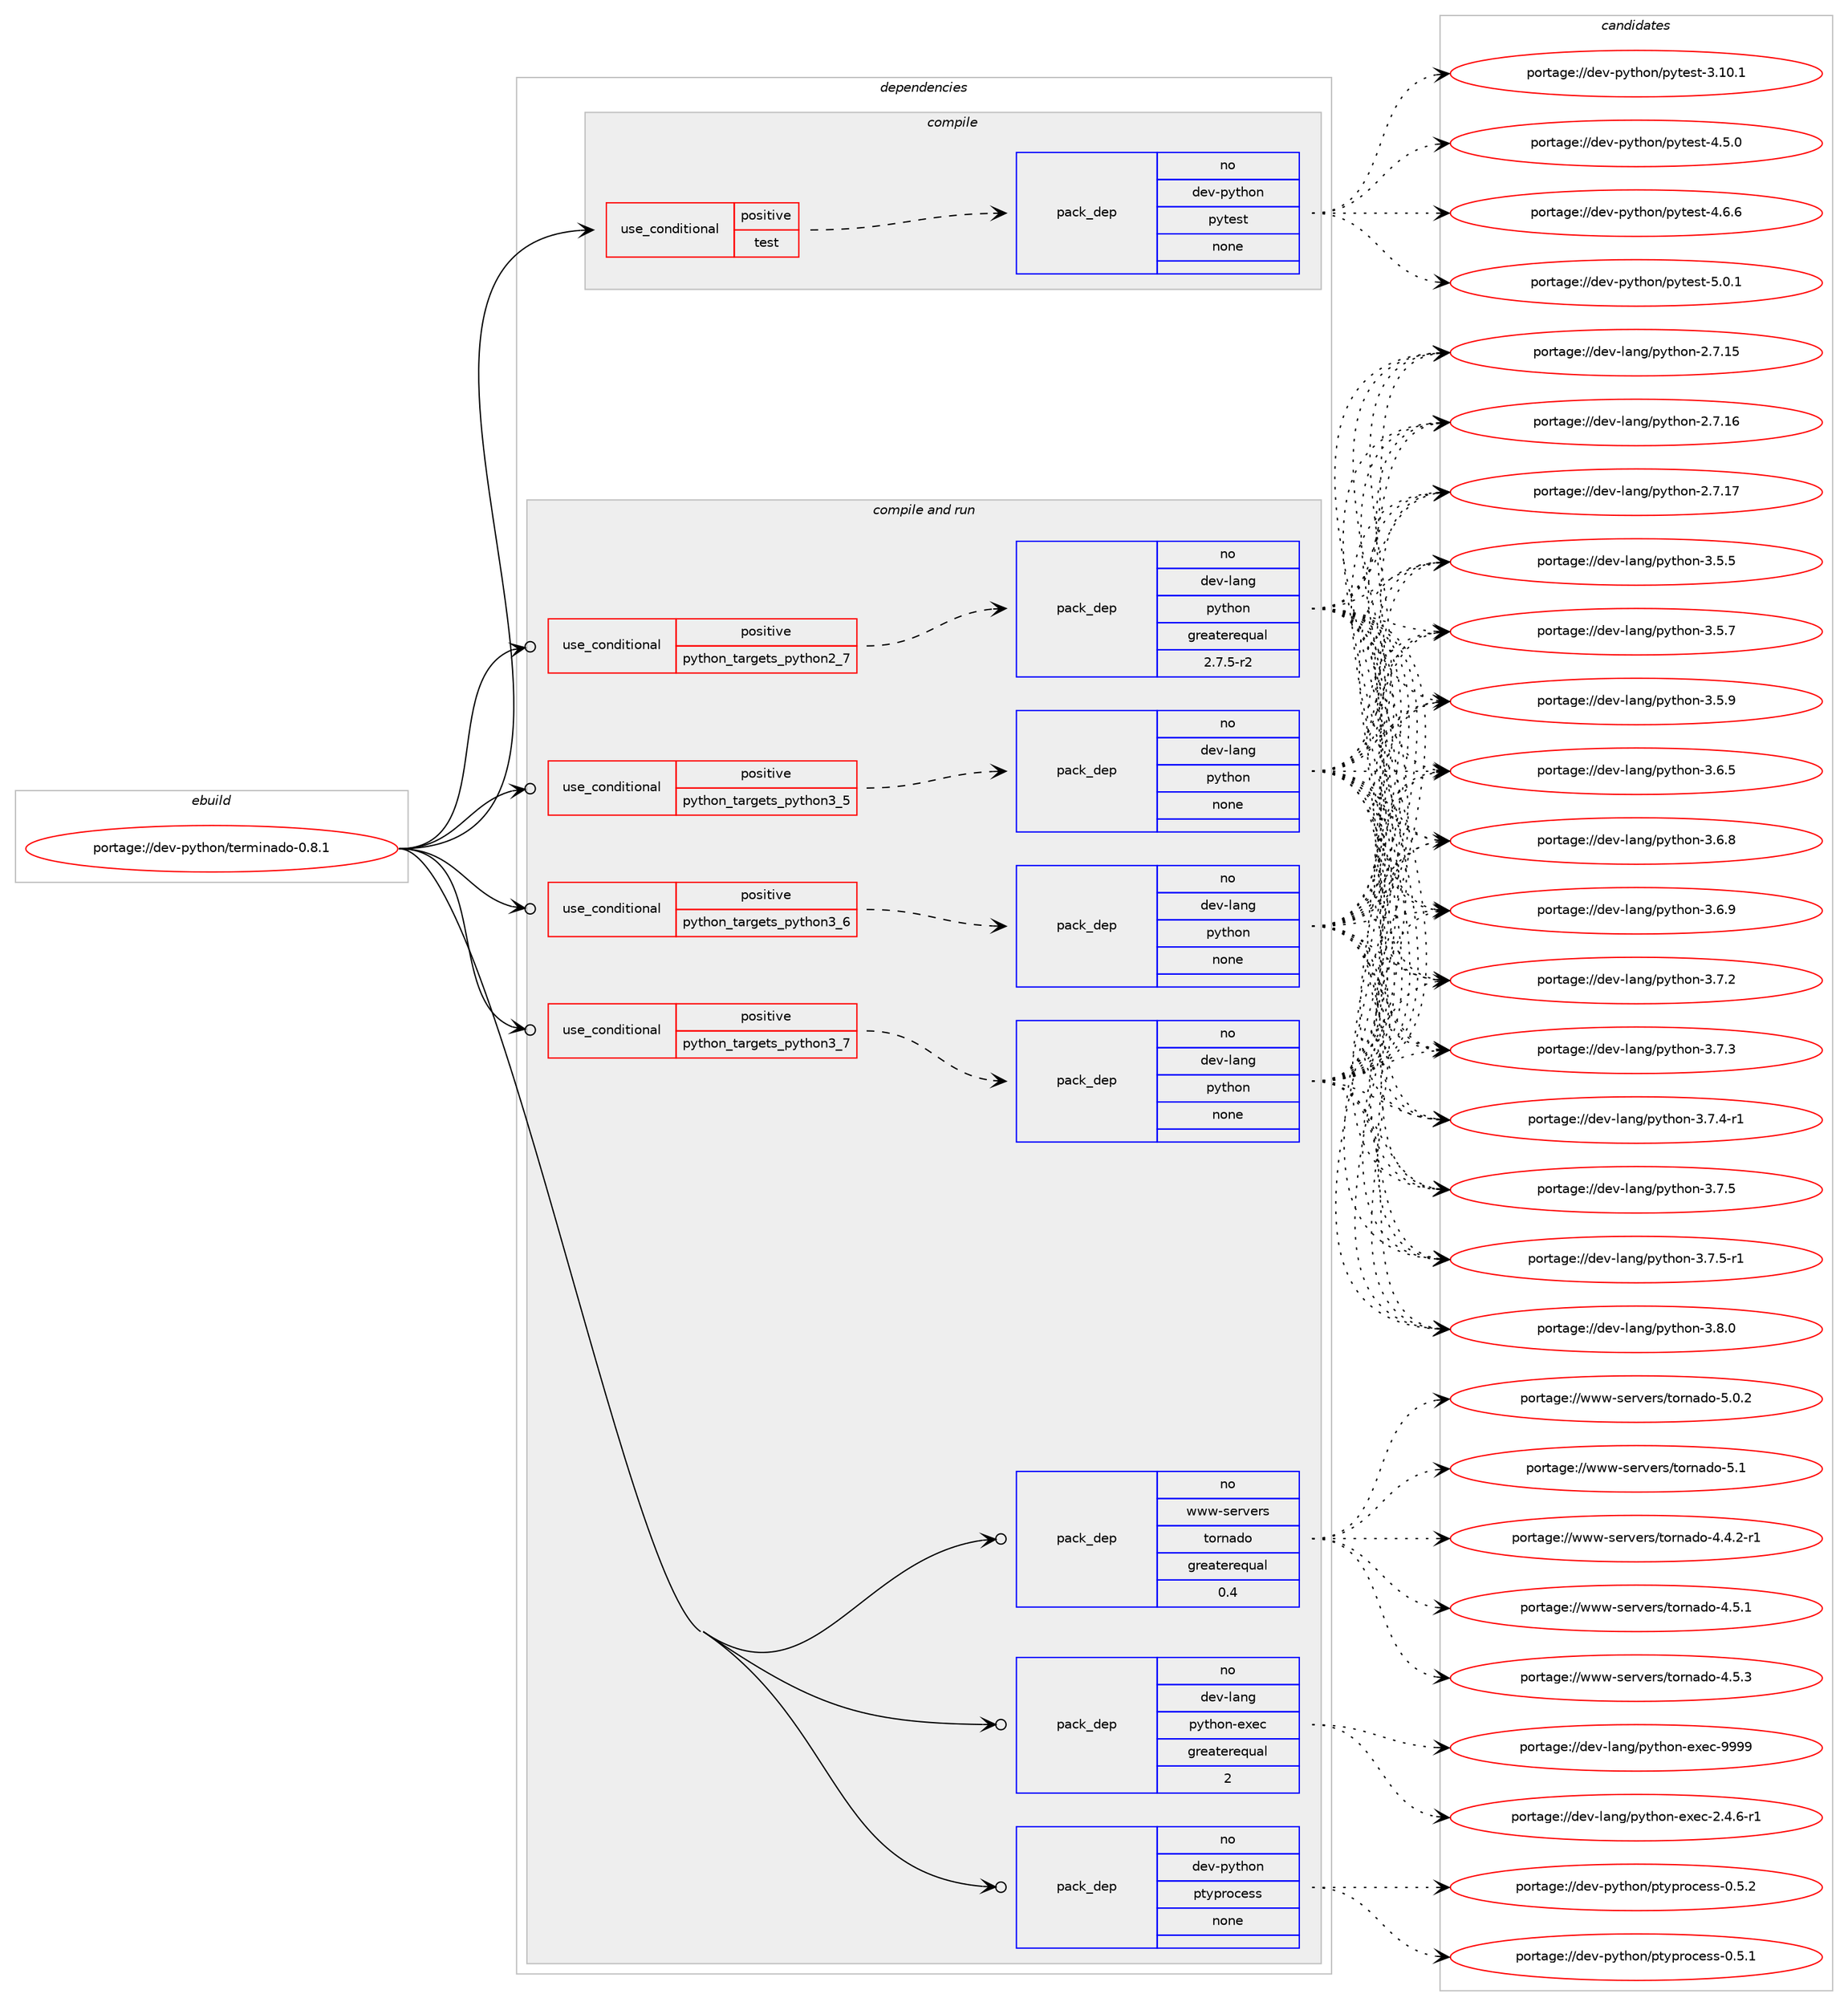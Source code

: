 digraph prolog {

# *************
# Graph options
# *************

newrank=true;
concentrate=true;
compound=true;
graph [rankdir=LR,fontname=Helvetica,fontsize=10,ranksep=1.5];#, ranksep=2.5, nodesep=0.2];
edge  [arrowhead=vee];
node  [fontname=Helvetica,fontsize=10];

# **********
# The ebuild
# **********

subgraph cluster_leftcol {
color=gray;
rank=same;
label=<<i>ebuild</i>>;
id [label="portage://dev-python/terminado-0.8.1", color=red, width=4, href="../dev-python/terminado-0.8.1.svg"];
}

# ****************
# The dependencies
# ****************

subgraph cluster_midcol {
color=gray;
label=<<i>dependencies</i>>;
subgraph cluster_compile {
fillcolor="#eeeeee";
style=filled;
label=<<i>compile</i>>;
subgraph cond39645 {
dependency175384 [label=<<TABLE BORDER="0" CELLBORDER="1" CELLSPACING="0" CELLPADDING="4"><TR><TD ROWSPAN="3" CELLPADDING="10">use_conditional</TD></TR><TR><TD>positive</TD></TR><TR><TD>test</TD></TR></TABLE>>, shape=none, color=red];
subgraph pack132335 {
dependency175385 [label=<<TABLE BORDER="0" CELLBORDER="1" CELLSPACING="0" CELLPADDING="4" WIDTH="220"><TR><TD ROWSPAN="6" CELLPADDING="30">pack_dep</TD></TR><TR><TD WIDTH="110">no</TD></TR><TR><TD>dev-python</TD></TR><TR><TD>pytest</TD></TR><TR><TD>none</TD></TR><TR><TD></TD></TR></TABLE>>, shape=none, color=blue];
}
dependency175384:e -> dependency175385:w [weight=20,style="dashed",arrowhead="vee"];
}
id:e -> dependency175384:w [weight=20,style="solid",arrowhead="vee"];
}
subgraph cluster_compileandrun {
fillcolor="#eeeeee";
style=filled;
label=<<i>compile and run</i>>;
subgraph cond39646 {
dependency175386 [label=<<TABLE BORDER="0" CELLBORDER="1" CELLSPACING="0" CELLPADDING="4"><TR><TD ROWSPAN="3" CELLPADDING="10">use_conditional</TD></TR><TR><TD>positive</TD></TR><TR><TD>python_targets_python2_7</TD></TR></TABLE>>, shape=none, color=red];
subgraph pack132336 {
dependency175387 [label=<<TABLE BORDER="0" CELLBORDER="1" CELLSPACING="0" CELLPADDING="4" WIDTH="220"><TR><TD ROWSPAN="6" CELLPADDING="30">pack_dep</TD></TR><TR><TD WIDTH="110">no</TD></TR><TR><TD>dev-lang</TD></TR><TR><TD>python</TD></TR><TR><TD>greaterequal</TD></TR><TR><TD>2.7.5-r2</TD></TR></TABLE>>, shape=none, color=blue];
}
dependency175386:e -> dependency175387:w [weight=20,style="dashed",arrowhead="vee"];
}
id:e -> dependency175386:w [weight=20,style="solid",arrowhead="odotvee"];
subgraph cond39647 {
dependency175388 [label=<<TABLE BORDER="0" CELLBORDER="1" CELLSPACING="0" CELLPADDING="4"><TR><TD ROWSPAN="3" CELLPADDING="10">use_conditional</TD></TR><TR><TD>positive</TD></TR><TR><TD>python_targets_python3_5</TD></TR></TABLE>>, shape=none, color=red];
subgraph pack132337 {
dependency175389 [label=<<TABLE BORDER="0" CELLBORDER="1" CELLSPACING="0" CELLPADDING="4" WIDTH="220"><TR><TD ROWSPAN="6" CELLPADDING="30">pack_dep</TD></TR><TR><TD WIDTH="110">no</TD></TR><TR><TD>dev-lang</TD></TR><TR><TD>python</TD></TR><TR><TD>none</TD></TR><TR><TD></TD></TR></TABLE>>, shape=none, color=blue];
}
dependency175388:e -> dependency175389:w [weight=20,style="dashed",arrowhead="vee"];
}
id:e -> dependency175388:w [weight=20,style="solid",arrowhead="odotvee"];
subgraph cond39648 {
dependency175390 [label=<<TABLE BORDER="0" CELLBORDER="1" CELLSPACING="0" CELLPADDING="4"><TR><TD ROWSPAN="3" CELLPADDING="10">use_conditional</TD></TR><TR><TD>positive</TD></TR><TR><TD>python_targets_python3_6</TD></TR></TABLE>>, shape=none, color=red];
subgraph pack132338 {
dependency175391 [label=<<TABLE BORDER="0" CELLBORDER="1" CELLSPACING="0" CELLPADDING="4" WIDTH="220"><TR><TD ROWSPAN="6" CELLPADDING="30">pack_dep</TD></TR><TR><TD WIDTH="110">no</TD></TR><TR><TD>dev-lang</TD></TR><TR><TD>python</TD></TR><TR><TD>none</TD></TR><TR><TD></TD></TR></TABLE>>, shape=none, color=blue];
}
dependency175390:e -> dependency175391:w [weight=20,style="dashed",arrowhead="vee"];
}
id:e -> dependency175390:w [weight=20,style="solid",arrowhead="odotvee"];
subgraph cond39649 {
dependency175392 [label=<<TABLE BORDER="0" CELLBORDER="1" CELLSPACING="0" CELLPADDING="4"><TR><TD ROWSPAN="3" CELLPADDING="10">use_conditional</TD></TR><TR><TD>positive</TD></TR><TR><TD>python_targets_python3_7</TD></TR></TABLE>>, shape=none, color=red];
subgraph pack132339 {
dependency175393 [label=<<TABLE BORDER="0" CELLBORDER="1" CELLSPACING="0" CELLPADDING="4" WIDTH="220"><TR><TD ROWSPAN="6" CELLPADDING="30">pack_dep</TD></TR><TR><TD WIDTH="110">no</TD></TR><TR><TD>dev-lang</TD></TR><TR><TD>python</TD></TR><TR><TD>none</TD></TR><TR><TD></TD></TR></TABLE>>, shape=none, color=blue];
}
dependency175392:e -> dependency175393:w [weight=20,style="dashed",arrowhead="vee"];
}
id:e -> dependency175392:w [weight=20,style="solid",arrowhead="odotvee"];
subgraph pack132340 {
dependency175394 [label=<<TABLE BORDER="0" CELLBORDER="1" CELLSPACING="0" CELLPADDING="4" WIDTH="220"><TR><TD ROWSPAN="6" CELLPADDING="30">pack_dep</TD></TR><TR><TD WIDTH="110">no</TD></TR><TR><TD>dev-lang</TD></TR><TR><TD>python-exec</TD></TR><TR><TD>greaterequal</TD></TR><TR><TD>2</TD></TR></TABLE>>, shape=none, color=blue];
}
id:e -> dependency175394:w [weight=20,style="solid",arrowhead="odotvee"];
subgraph pack132341 {
dependency175395 [label=<<TABLE BORDER="0" CELLBORDER="1" CELLSPACING="0" CELLPADDING="4" WIDTH="220"><TR><TD ROWSPAN="6" CELLPADDING="30">pack_dep</TD></TR><TR><TD WIDTH="110">no</TD></TR><TR><TD>dev-python</TD></TR><TR><TD>ptyprocess</TD></TR><TR><TD>none</TD></TR><TR><TD></TD></TR></TABLE>>, shape=none, color=blue];
}
id:e -> dependency175395:w [weight=20,style="solid",arrowhead="odotvee"];
subgraph pack132342 {
dependency175396 [label=<<TABLE BORDER="0" CELLBORDER="1" CELLSPACING="0" CELLPADDING="4" WIDTH="220"><TR><TD ROWSPAN="6" CELLPADDING="30">pack_dep</TD></TR><TR><TD WIDTH="110">no</TD></TR><TR><TD>www-servers</TD></TR><TR><TD>tornado</TD></TR><TR><TD>greaterequal</TD></TR><TR><TD>0.4</TD></TR></TABLE>>, shape=none, color=blue];
}
id:e -> dependency175396:w [weight=20,style="solid",arrowhead="odotvee"];
}
subgraph cluster_run {
fillcolor="#eeeeee";
style=filled;
label=<<i>run</i>>;
}
}

# **************
# The candidates
# **************

subgraph cluster_choices {
rank=same;
color=gray;
label=<<i>candidates</i>>;

subgraph choice132335 {
color=black;
nodesep=1;
choiceportage100101118451121211161041111104711212111610111511645514649484649 [label="portage://dev-python/pytest-3.10.1", color=red, width=4,href="../dev-python/pytest-3.10.1.svg"];
choiceportage1001011184511212111610411111047112121116101115116455246534648 [label="portage://dev-python/pytest-4.5.0", color=red, width=4,href="../dev-python/pytest-4.5.0.svg"];
choiceportage1001011184511212111610411111047112121116101115116455246544654 [label="portage://dev-python/pytest-4.6.6", color=red, width=4,href="../dev-python/pytest-4.6.6.svg"];
choiceportage1001011184511212111610411111047112121116101115116455346484649 [label="portage://dev-python/pytest-5.0.1", color=red, width=4,href="../dev-python/pytest-5.0.1.svg"];
dependency175385:e -> choiceportage100101118451121211161041111104711212111610111511645514649484649:w [style=dotted,weight="100"];
dependency175385:e -> choiceportage1001011184511212111610411111047112121116101115116455246534648:w [style=dotted,weight="100"];
dependency175385:e -> choiceportage1001011184511212111610411111047112121116101115116455246544654:w [style=dotted,weight="100"];
dependency175385:e -> choiceportage1001011184511212111610411111047112121116101115116455346484649:w [style=dotted,weight="100"];
}
subgraph choice132336 {
color=black;
nodesep=1;
choiceportage10010111845108971101034711212111610411111045504655464953 [label="portage://dev-lang/python-2.7.15", color=red, width=4,href="../dev-lang/python-2.7.15.svg"];
choiceportage10010111845108971101034711212111610411111045504655464954 [label="portage://dev-lang/python-2.7.16", color=red, width=4,href="../dev-lang/python-2.7.16.svg"];
choiceportage10010111845108971101034711212111610411111045504655464955 [label="portage://dev-lang/python-2.7.17", color=red, width=4,href="../dev-lang/python-2.7.17.svg"];
choiceportage100101118451089711010347112121116104111110455146534653 [label="portage://dev-lang/python-3.5.5", color=red, width=4,href="../dev-lang/python-3.5.5.svg"];
choiceportage100101118451089711010347112121116104111110455146534655 [label="portage://dev-lang/python-3.5.7", color=red, width=4,href="../dev-lang/python-3.5.7.svg"];
choiceportage100101118451089711010347112121116104111110455146534657 [label="portage://dev-lang/python-3.5.9", color=red, width=4,href="../dev-lang/python-3.5.9.svg"];
choiceportage100101118451089711010347112121116104111110455146544653 [label="portage://dev-lang/python-3.6.5", color=red, width=4,href="../dev-lang/python-3.6.5.svg"];
choiceportage100101118451089711010347112121116104111110455146544656 [label="portage://dev-lang/python-3.6.8", color=red, width=4,href="../dev-lang/python-3.6.8.svg"];
choiceportage100101118451089711010347112121116104111110455146544657 [label="portage://dev-lang/python-3.6.9", color=red, width=4,href="../dev-lang/python-3.6.9.svg"];
choiceportage100101118451089711010347112121116104111110455146554650 [label="portage://dev-lang/python-3.7.2", color=red, width=4,href="../dev-lang/python-3.7.2.svg"];
choiceportage100101118451089711010347112121116104111110455146554651 [label="portage://dev-lang/python-3.7.3", color=red, width=4,href="../dev-lang/python-3.7.3.svg"];
choiceportage1001011184510897110103471121211161041111104551465546524511449 [label="portage://dev-lang/python-3.7.4-r1", color=red, width=4,href="../dev-lang/python-3.7.4-r1.svg"];
choiceportage100101118451089711010347112121116104111110455146554653 [label="portage://dev-lang/python-3.7.5", color=red, width=4,href="../dev-lang/python-3.7.5.svg"];
choiceportage1001011184510897110103471121211161041111104551465546534511449 [label="portage://dev-lang/python-3.7.5-r1", color=red, width=4,href="../dev-lang/python-3.7.5-r1.svg"];
choiceportage100101118451089711010347112121116104111110455146564648 [label="portage://dev-lang/python-3.8.0", color=red, width=4,href="../dev-lang/python-3.8.0.svg"];
dependency175387:e -> choiceportage10010111845108971101034711212111610411111045504655464953:w [style=dotted,weight="100"];
dependency175387:e -> choiceportage10010111845108971101034711212111610411111045504655464954:w [style=dotted,weight="100"];
dependency175387:e -> choiceportage10010111845108971101034711212111610411111045504655464955:w [style=dotted,weight="100"];
dependency175387:e -> choiceportage100101118451089711010347112121116104111110455146534653:w [style=dotted,weight="100"];
dependency175387:e -> choiceportage100101118451089711010347112121116104111110455146534655:w [style=dotted,weight="100"];
dependency175387:e -> choiceportage100101118451089711010347112121116104111110455146534657:w [style=dotted,weight="100"];
dependency175387:e -> choiceportage100101118451089711010347112121116104111110455146544653:w [style=dotted,weight="100"];
dependency175387:e -> choiceportage100101118451089711010347112121116104111110455146544656:w [style=dotted,weight="100"];
dependency175387:e -> choiceportage100101118451089711010347112121116104111110455146544657:w [style=dotted,weight="100"];
dependency175387:e -> choiceportage100101118451089711010347112121116104111110455146554650:w [style=dotted,weight="100"];
dependency175387:e -> choiceportage100101118451089711010347112121116104111110455146554651:w [style=dotted,weight="100"];
dependency175387:e -> choiceportage1001011184510897110103471121211161041111104551465546524511449:w [style=dotted,weight="100"];
dependency175387:e -> choiceportage100101118451089711010347112121116104111110455146554653:w [style=dotted,weight="100"];
dependency175387:e -> choiceportage1001011184510897110103471121211161041111104551465546534511449:w [style=dotted,weight="100"];
dependency175387:e -> choiceportage100101118451089711010347112121116104111110455146564648:w [style=dotted,weight="100"];
}
subgraph choice132337 {
color=black;
nodesep=1;
choiceportage10010111845108971101034711212111610411111045504655464953 [label="portage://dev-lang/python-2.7.15", color=red, width=4,href="../dev-lang/python-2.7.15.svg"];
choiceportage10010111845108971101034711212111610411111045504655464954 [label="portage://dev-lang/python-2.7.16", color=red, width=4,href="../dev-lang/python-2.7.16.svg"];
choiceportage10010111845108971101034711212111610411111045504655464955 [label="portage://dev-lang/python-2.7.17", color=red, width=4,href="../dev-lang/python-2.7.17.svg"];
choiceportage100101118451089711010347112121116104111110455146534653 [label="portage://dev-lang/python-3.5.5", color=red, width=4,href="../dev-lang/python-3.5.5.svg"];
choiceportage100101118451089711010347112121116104111110455146534655 [label="portage://dev-lang/python-3.5.7", color=red, width=4,href="../dev-lang/python-3.5.7.svg"];
choiceportage100101118451089711010347112121116104111110455146534657 [label="portage://dev-lang/python-3.5.9", color=red, width=4,href="../dev-lang/python-3.5.9.svg"];
choiceportage100101118451089711010347112121116104111110455146544653 [label="portage://dev-lang/python-3.6.5", color=red, width=4,href="../dev-lang/python-3.6.5.svg"];
choiceportage100101118451089711010347112121116104111110455146544656 [label="portage://dev-lang/python-3.6.8", color=red, width=4,href="../dev-lang/python-3.6.8.svg"];
choiceportage100101118451089711010347112121116104111110455146544657 [label="portage://dev-lang/python-3.6.9", color=red, width=4,href="../dev-lang/python-3.6.9.svg"];
choiceportage100101118451089711010347112121116104111110455146554650 [label="portage://dev-lang/python-3.7.2", color=red, width=4,href="../dev-lang/python-3.7.2.svg"];
choiceportage100101118451089711010347112121116104111110455146554651 [label="portage://dev-lang/python-3.7.3", color=red, width=4,href="../dev-lang/python-3.7.3.svg"];
choiceportage1001011184510897110103471121211161041111104551465546524511449 [label="portage://dev-lang/python-3.7.4-r1", color=red, width=4,href="../dev-lang/python-3.7.4-r1.svg"];
choiceportage100101118451089711010347112121116104111110455146554653 [label="portage://dev-lang/python-3.7.5", color=red, width=4,href="../dev-lang/python-3.7.5.svg"];
choiceportage1001011184510897110103471121211161041111104551465546534511449 [label="portage://dev-lang/python-3.7.5-r1", color=red, width=4,href="../dev-lang/python-3.7.5-r1.svg"];
choiceportage100101118451089711010347112121116104111110455146564648 [label="portage://dev-lang/python-3.8.0", color=red, width=4,href="../dev-lang/python-3.8.0.svg"];
dependency175389:e -> choiceportage10010111845108971101034711212111610411111045504655464953:w [style=dotted,weight="100"];
dependency175389:e -> choiceportage10010111845108971101034711212111610411111045504655464954:w [style=dotted,weight="100"];
dependency175389:e -> choiceportage10010111845108971101034711212111610411111045504655464955:w [style=dotted,weight="100"];
dependency175389:e -> choiceportage100101118451089711010347112121116104111110455146534653:w [style=dotted,weight="100"];
dependency175389:e -> choiceportage100101118451089711010347112121116104111110455146534655:w [style=dotted,weight="100"];
dependency175389:e -> choiceportage100101118451089711010347112121116104111110455146534657:w [style=dotted,weight="100"];
dependency175389:e -> choiceportage100101118451089711010347112121116104111110455146544653:w [style=dotted,weight="100"];
dependency175389:e -> choiceportage100101118451089711010347112121116104111110455146544656:w [style=dotted,weight="100"];
dependency175389:e -> choiceportage100101118451089711010347112121116104111110455146544657:w [style=dotted,weight="100"];
dependency175389:e -> choiceportage100101118451089711010347112121116104111110455146554650:w [style=dotted,weight="100"];
dependency175389:e -> choiceportage100101118451089711010347112121116104111110455146554651:w [style=dotted,weight="100"];
dependency175389:e -> choiceportage1001011184510897110103471121211161041111104551465546524511449:w [style=dotted,weight="100"];
dependency175389:e -> choiceportage100101118451089711010347112121116104111110455146554653:w [style=dotted,weight="100"];
dependency175389:e -> choiceportage1001011184510897110103471121211161041111104551465546534511449:w [style=dotted,weight="100"];
dependency175389:e -> choiceportage100101118451089711010347112121116104111110455146564648:w [style=dotted,weight="100"];
}
subgraph choice132338 {
color=black;
nodesep=1;
choiceportage10010111845108971101034711212111610411111045504655464953 [label="portage://dev-lang/python-2.7.15", color=red, width=4,href="../dev-lang/python-2.7.15.svg"];
choiceportage10010111845108971101034711212111610411111045504655464954 [label="portage://dev-lang/python-2.7.16", color=red, width=4,href="../dev-lang/python-2.7.16.svg"];
choiceportage10010111845108971101034711212111610411111045504655464955 [label="portage://dev-lang/python-2.7.17", color=red, width=4,href="../dev-lang/python-2.7.17.svg"];
choiceportage100101118451089711010347112121116104111110455146534653 [label="portage://dev-lang/python-3.5.5", color=red, width=4,href="../dev-lang/python-3.5.5.svg"];
choiceportage100101118451089711010347112121116104111110455146534655 [label="portage://dev-lang/python-3.5.7", color=red, width=4,href="../dev-lang/python-3.5.7.svg"];
choiceportage100101118451089711010347112121116104111110455146534657 [label="portage://dev-lang/python-3.5.9", color=red, width=4,href="../dev-lang/python-3.5.9.svg"];
choiceportage100101118451089711010347112121116104111110455146544653 [label="portage://dev-lang/python-3.6.5", color=red, width=4,href="../dev-lang/python-3.6.5.svg"];
choiceportage100101118451089711010347112121116104111110455146544656 [label="portage://dev-lang/python-3.6.8", color=red, width=4,href="../dev-lang/python-3.6.8.svg"];
choiceportage100101118451089711010347112121116104111110455146544657 [label="portage://dev-lang/python-3.6.9", color=red, width=4,href="../dev-lang/python-3.6.9.svg"];
choiceportage100101118451089711010347112121116104111110455146554650 [label="portage://dev-lang/python-3.7.2", color=red, width=4,href="../dev-lang/python-3.7.2.svg"];
choiceportage100101118451089711010347112121116104111110455146554651 [label="portage://dev-lang/python-3.7.3", color=red, width=4,href="../dev-lang/python-3.7.3.svg"];
choiceportage1001011184510897110103471121211161041111104551465546524511449 [label="portage://dev-lang/python-3.7.4-r1", color=red, width=4,href="../dev-lang/python-3.7.4-r1.svg"];
choiceportage100101118451089711010347112121116104111110455146554653 [label="portage://dev-lang/python-3.7.5", color=red, width=4,href="../dev-lang/python-3.7.5.svg"];
choiceportage1001011184510897110103471121211161041111104551465546534511449 [label="portage://dev-lang/python-3.7.5-r1", color=red, width=4,href="../dev-lang/python-3.7.5-r1.svg"];
choiceportage100101118451089711010347112121116104111110455146564648 [label="portage://dev-lang/python-3.8.0", color=red, width=4,href="../dev-lang/python-3.8.0.svg"];
dependency175391:e -> choiceportage10010111845108971101034711212111610411111045504655464953:w [style=dotted,weight="100"];
dependency175391:e -> choiceportage10010111845108971101034711212111610411111045504655464954:w [style=dotted,weight="100"];
dependency175391:e -> choiceportage10010111845108971101034711212111610411111045504655464955:w [style=dotted,weight="100"];
dependency175391:e -> choiceportage100101118451089711010347112121116104111110455146534653:w [style=dotted,weight="100"];
dependency175391:e -> choiceportage100101118451089711010347112121116104111110455146534655:w [style=dotted,weight="100"];
dependency175391:e -> choiceportage100101118451089711010347112121116104111110455146534657:w [style=dotted,weight="100"];
dependency175391:e -> choiceportage100101118451089711010347112121116104111110455146544653:w [style=dotted,weight="100"];
dependency175391:e -> choiceportage100101118451089711010347112121116104111110455146544656:w [style=dotted,weight="100"];
dependency175391:e -> choiceportage100101118451089711010347112121116104111110455146544657:w [style=dotted,weight="100"];
dependency175391:e -> choiceportage100101118451089711010347112121116104111110455146554650:w [style=dotted,weight="100"];
dependency175391:e -> choiceportage100101118451089711010347112121116104111110455146554651:w [style=dotted,weight="100"];
dependency175391:e -> choiceportage1001011184510897110103471121211161041111104551465546524511449:w [style=dotted,weight="100"];
dependency175391:e -> choiceportage100101118451089711010347112121116104111110455146554653:w [style=dotted,weight="100"];
dependency175391:e -> choiceportage1001011184510897110103471121211161041111104551465546534511449:w [style=dotted,weight="100"];
dependency175391:e -> choiceportage100101118451089711010347112121116104111110455146564648:w [style=dotted,weight="100"];
}
subgraph choice132339 {
color=black;
nodesep=1;
choiceportage10010111845108971101034711212111610411111045504655464953 [label="portage://dev-lang/python-2.7.15", color=red, width=4,href="../dev-lang/python-2.7.15.svg"];
choiceportage10010111845108971101034711212111610411111045504655464954 [label="portage://dev-lang/python-2.7.16", color=red, width=4,href="../dev-lang/python-2.7.16.svg"];
choiceportage10010111845108971101034711212111610411111045504655464955 [label="portage://dev-lang/python-2.7.17", color=red, width=4,href="../dev-lang/python-2.7.17.svg"];
choiceportage100101118451089711010347112121116104111110455146534653 [label="portage://dev-lang/python-3.5.5", color=red, width=4,href="../dev-lang/python-3.5.5.svg"];
choiceportage100101118451089711010347112121116104111110455146534655 [label="portage://dev-lang/python-3.5.7", color=red, width=4,href="../dev-lang/python-3.5.7.svg"];
choiceportage100101118451089711010347112121116104111110455146534657 [label="portage://dev-lang/python-3.5.9", color=red, width=4,href="../dev-lang/python-3.5.9.svg"];
choiceportage100101118451089711010347112121116104111110455146544653 [label="portage://dev-lang/python-3.6.5", color=red, width=4,href="../dev-lang/python-3.6.5.svg"];
choiceportage100101118451089711010347112121116104111110455146544656 [label="portage://dev-lang/python-3.6.8", color=red, width=4,href="../dev-lang/python-3.6.8.svg"];
choiceportage100101118451089711010347112121116104111110455146544657 [label="portage://dev-lang/python-3.6.9", color=red, width=4,href="../dev-lang/python-3.6.9.svg"];
choiceportage100101118451089711010347112121116104111110455146554650 [label="portage://dev-lang/python-3.7.2", color=red, width=4,href="../dev-lang/python-3.7.2.svg"];
choiceportage100101118451089711010347112121116104111110455146554651 [label="portage://dev-lang/python-3.7.3", color=red, width=4,href="../dev-lang/python-3.7.3.svg"];
choiceportage1001011184510897110103471121211161041111104551465546524511449 [label="portage://dev-lang/python-3.7.4-r1", color=red, width=4,href="../dev-lang/python-3.7.4-r1.svg"];
choiceportage100101118451089711010347112121116104111110455146554653 [label="portage://dev-lang/python-3.7.5", color=red, width=4,href="../dev-lang/python-3.7.5.svg"];
choiceportage1001011184510897110103471121211161041111104551465546534511449 [label="portage://dev-lang/python-3.7.5-r1", color=red, width=4,href="../dev-lang/python-3.7.5-r1.svg"];
choiceportage100101118451089711010347112121116104111110455146564648 [label="portage://dev-lang/python-3.8.0", color=red, width=4,href="../dev-lang/python-3.8.0.svg"];
dependency175393:e -> choiceportage10010111845108971101034711212111610411111045504655464953:w [style=dotted,weight="100"];
dependency175393:e -> choiceportage10010111845108971101034711212111610411111045504655464954:w [style=dotted,weight="100"];
dependency175393:e -> choiceportage10010111845108971101034711212111610411111045504655464955:w [style=dotted,weight="100"];
dependency175393:e -> choiceportage100101118451089711010347112121116104111110455146534653:w [style=dotted,weight="100"];
dependency175393:e -> choiceportage100101118451089711010347112121116104111110455146534655:w [style=dotted,weight="100"];
dependency175393:e -> choiceportage100101118451089711010347112121116104111110455146534657:w [style=dotted,weight="100"];
dependency175393:e -> choiceportage100101118451089711010347112121116104111110455146544653:w [style=dotted,weight="100"];
dependency175393:e -> choiceportage100101118451089711010347112121116104111110455146544656:w [style=dotted,weight="100"];
dependency175393:e -> choiceportage100101118451089711010347112121116104111110455146544657:w [style=dotted,weight="100"];
dependency175393:e -> choiceportage100101118451089711010347112121116104111110455146554650:w [style=dotted,weight="100"];
dependency175393:e -> choiceportage100101118451089711010347112121116104111110455146554651:w [style=dotted,weight="100"];
dependency175393:e -> choiceportage1001011184510897110103471121211161041111104551465546524511449:w [style=dotted,weight="100"];
dependency175393:e -> choiceportage100101118451089711010347112121116104111110455146554653:w [style=dotted,weight="100"];
dependency175393:e -> choiceportage1001011184510897110103471121211161041111104551465546534511449:w [style=dotted,weight="100"];
dependency175393:e -> choiceportage100101118451089711010347112121116104111110455146564648:w [style=dotted,weight="100"];
}
subgraph choice132340 {
color=black;
nodesep=1;
choiceportage10010111845108971101034711212111610411111045101120101994550465246544511449 [label="portage://dev-lang/python-exec-2.4.6-r1", color=red, width=4,href="../dev-lang/python-exec-2.4.6-r1.svg"];
choiceportage10010111845108971101034711212111610411111045101120101994557575757 [label="portage://dev-lang/python-exec-9999", color=red, width=4,href="../dev-lang/python-exec-9999.svg"];
dependency175394:e -> choiceportage10010111845108971101034711212111610411111045101120101994550465246544511449:w [style=dotted,weight="100"];
dependency175394:e -> choiceportage10010111845108971101034711212111610411111045101120101994557575757:w [style=dotted,weight="100"];
}
subgraph choice132341 {
color=black;
nodesep=1;
choiceportage100101118451121211161041111104711211612111211411199101115115454846534649 [label="portage://dev-python/ptyprocess-0.5.1", color=red, width=4,href="../dev-python/ptyprocess-0.5.1.svg"];
choiceportage100101118451121211161041111104711211612111211411199101115115454846534650 [label="portage://dev-python/ptyprocess-0.5.2", color=red, width=4,href="../dev-python/ptyprocess-0.5.2.svg"];
dependency175395:e -> choiceportage100101118451121211161041111104711211612111211411199101115115454846534649:w [style=dotted,weight="100"];
dependency175395:e -> choiceportage100101118451121211161041111104711211612111211411199101115115454846534650:w [style=dotted,weight="100"];
}
subgraph choice132342 {
color=black;
nodesep=1;
choiceportage1191191194511510111411810111411547116111114110971001114552465246504511449 [label="portage://www-servers/tornado-4.4.2-r1", color=red, width=4,href="../www-servers/tornado-4.4.2-r1.svg"];
choiceportage119119119451151011141181011141154711611111411097100111455246534649 [label="portage://www-servers/tornado-4.5.1", color=red, width=4,href="../www-servers/tornado-4.5.1.svg"];
choiceportage119119119451151011141181011141154711611111411097100111455246534651 [label="portage://www-servers/tornado-4.5.3", color=red, width=4,href="../www-servers/tornado-4.5.3.svg"];
choiceportage119119119451151011141181011141154711611111411097100111455346484650 [label="portage://www-servers/tornado-5.0.2", color=red, width=4,href="../www-servers/tornado-5.0.2.svg"];
choiceportage11911911945115101114118101114115471161111141109710011145534649 [label="portage://www-servers/tornado-5.1", color=red, width=4,href="../www-servers/tornado-5.1.svg"];
dependency175396:e -> choiceportage1191191194511510111411810111411547116111114110971001114552465246504511449:w [style=dotted,weight="100"];
dependency175396:e -> choiceportage119119119451151011141181011141154711611111411097100111455246534649:w [style=dotted,weight="100"];
dependency175396:e -> choiceportage119119119451151011141181011141154711611111411097100111455246534651:w [style=dotted,weight="100"];
dependency175396:e -> choiceportage119119119451151011141181011141154711611111411097100111455346484650:w [style=dotted,weight="100"];
dependency175396:e -> choiceportage11911911945115101114118101114115471161111141109710011145534649:w [style=dotted,weight="100"];
}
}

}
